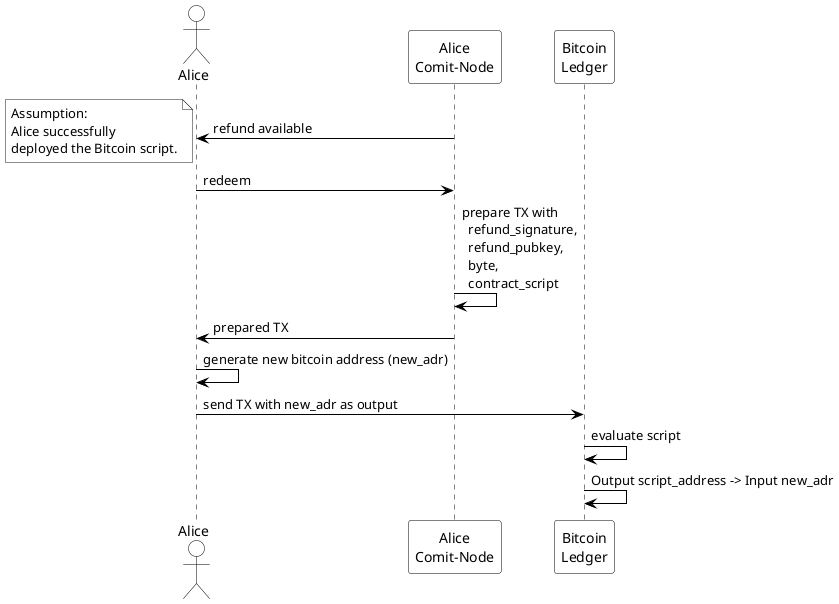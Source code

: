 ' DIAGRAM #########################################
' RFC003 Bitcoin refund
' #################################################
@startuml
' #################################################
' SETTINGS: color settings of diagram
' #################################################
skinparam sequence {
	BorderColor black
	ArrowColor black
	ActorBorderColor black
	LifeLineBorderColor black
	LifeLineBackgroundColor white
	
	ParticipantBorderColor black
	ParticipantBackgroundColor white
	ParticipantFontColor black
	
	ActorBackgroundColor white
	ActorFontColor black
}
' #################################################
' ACTORS
' #################################################
actor Alice
participant "Alice\nComit-Node" as AC
participant "Bitcoin\nLedger" as Alpha

' #################################################
' DIAGRAM
' #################################################
AC->Alice: refund available
note left #white
  Assumption:
  Alice successfully
  deployed the Bitcoin script.
end note
Alice->AC: redeem
AC->AC: prepare TX with\n  refund_signature,\n  refund_pubkey,\n  byte,\n  contract_script
AC->Alice: prepared TX
Alice->Alice: generate new bitcoin address (new_adr)
Alice->Alpha: send TX with new_adr as output
Alpha->Alpha: evaluate script
Alpha->Alpha: Output script_address -> Input new_adr

@enduml
